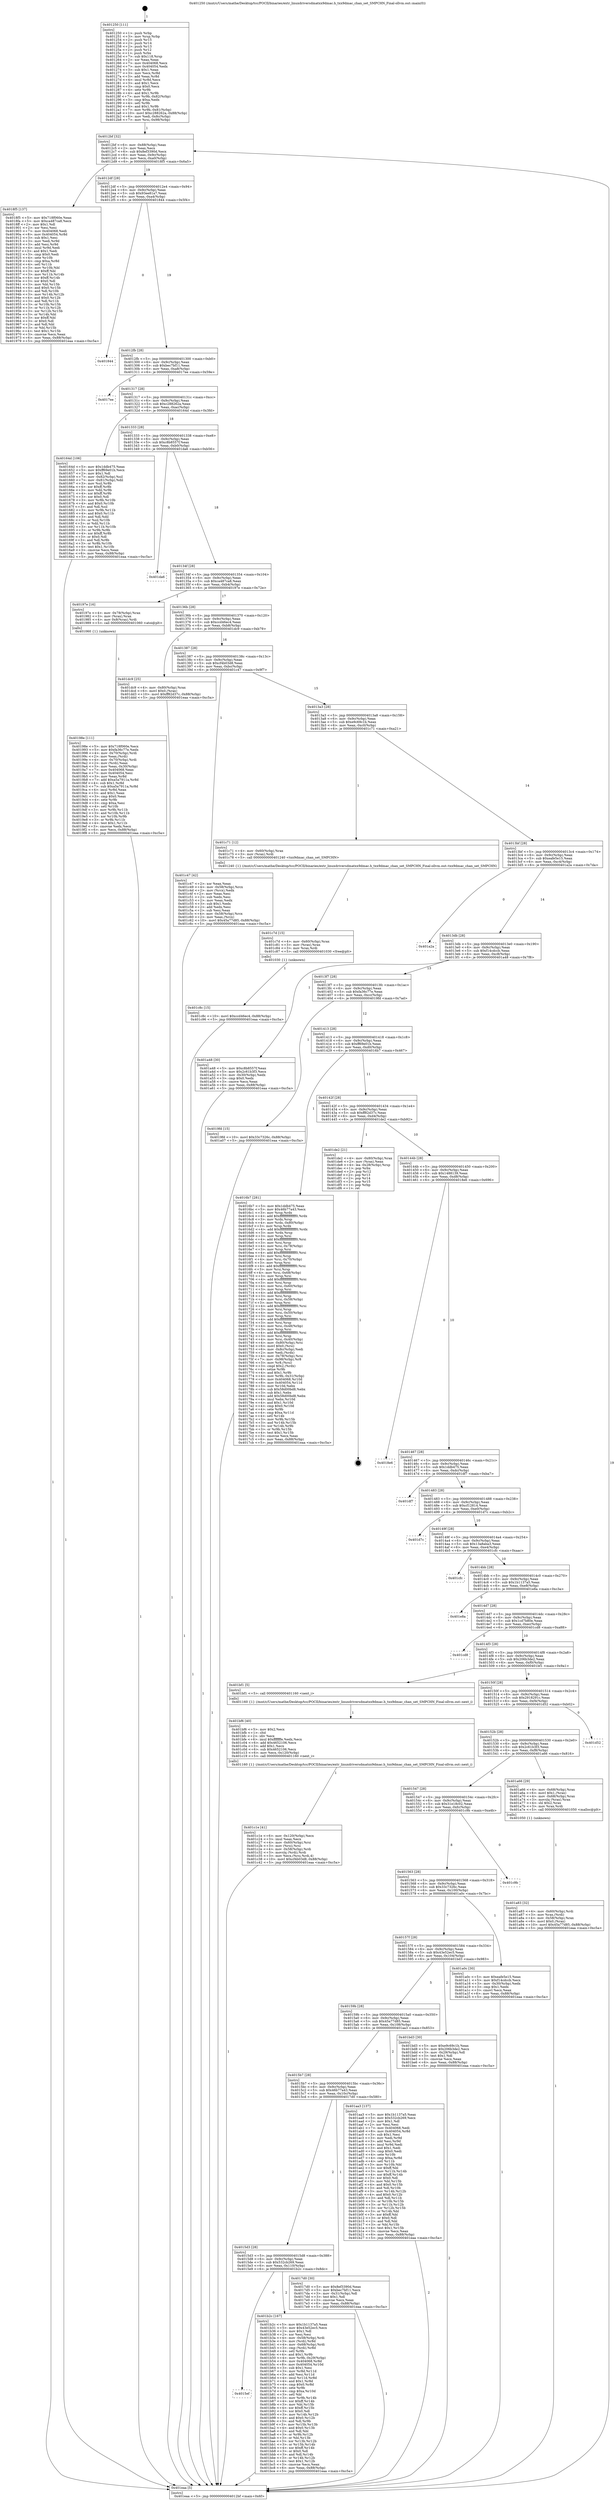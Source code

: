 digraph "0x401250" {
  label = "0x401250 (/mnt/c/Users/mathe/Desktop/tcc/POCII/binaries/extr_linuxdriversdmatxx9dmac.h_txx9dmac_chan_set_SMPCHN_Final-ollvm.out::main(0))"
  labelloc = "t"
  node[shape=record]

  Entry [label="",width=0.3,height=0.3,shape=circle,fillcolor=black,style=filled]
  "0x4012bf" [label="{
     0x4012bf [32]\l
     | [instrs]\l
     &nbsp;&nbsp;0x4012bf \<+6\>: mov -0x88(%rbp),%eax\l
     &nbsp;&nbsp;0x4012c5 \<+2\>: mov %eax,%ecx\l
     &nbsp;&nbsp;0x4012c7 \<+6\>: sub $0x8ef3390d,%ecx\l
     &nbsp;&nbsp;0x4012cd \<+6\>: mov %eax,-0x9c(%rbp)\l
     &nbsp;&nbsp;0x4012d3 \<+6\>: mov %ecx,-0xa0(%rbp)\l
     &nbsp;&nbsp;0x4012d9 \<+6\>: je 00000000004018f5 \<main+0x6a5\>\l
  }"]
  "0x4018f5" [label="{
     0x4018f5 [137]\l
     | [instrs]\l
     &nbsp;&nbsp;0x4018f5 \<+5\>: mov $0x718f060e,%eax\l
     &nbsp;&nbsp;0x4018fa \<+5\>: mov $0xca487ca8,%ecx\l
     &nbsp;&nbsp;0x4018ff \<+2\>: mov $0x1,%dl\l
     &nbsp;&nbsp;0x401901 \<+2\>: xor %esi,%esi\l
     &nbsp;&nbsp;0x401903 \<+7\>: mov 0x404068,%edi\l
     &nbsp;&nbsp;0x40190a \<+8\>: mov 0x404054,%r8d\l
     &nbsp;&nbsp;0x401912 \<+3\>: sub $0x1,%esi\l
     &nbsp;&nbsp;0x401915 \<+3\>: mov %edi,%r9d\l
     &nbsp;&nbsp;0x401918 \<+3\>: add %esi,%r9d\l
     &nbsp;&nbsp;0x40191b \<+4\>: imul %r9d,%edi\l
     &nbsp;&nbsp;0x40191f \<+3\>: and $0x1,%edi\l
     &nbsp;&nbsp;0x401922 \<+3\>: cmp $0x0,%edi\l
     &nbsp;&nbsp;0x401925 \<+4\>: sete %r10b\l
     &nbsp;&nbsp;0x401929 \<+4\>: cmp $0xa,%r8d\l
     &nbsp;&nbsp;0x40192d \<+4\>: setl %r11b\l
     &nbsp;&nbsp;0x401931 \<+3\>: mov %r10b,%bl\l
     &nbsp;&nbsp;0x401934 \<+3\>: xor $0xff,%bl\l
     &nbsp;&nbsp;0x401937 \<+3\>: mov %r11b,%r14b\l
     &nbsp;&nbsp;0x40193a \<+4\>: xor $0xff,%r14b\l
     &nbsp;&nbsp;0x40193e \<+3\>: xor $0x0,%dl\l
     &nbsp;&nbsp;0x401941 \<+3\>: mov %bl,%r15b\l
     &nbsp;&nbsp;0x401944 \<+4\>: and $0x0,%r15b\l
     &nbsp;&nbsp;0x401948 \<+3\>: and %dl,%r10b\l
     &nbsp;&nbsp;0x40194b \<+3\>: mov %r14b,%r12b\l
     &nbsp;&nbsp;0x40194e \<+4\>: and $0x0,%r12b\l
     &nbsp;&nbsp;0x401952 \<+3\>: and %dl,%r11b\l
     &nbsp;&nbsp;0x401955 \<+3\>: or %r10b,%r15b\l
     &nbsp;&nbsp;0x401958 \<+3\>: or %r11b,%r12b\l
     &nbsp;&nbsp;0x40195b \<+3\>: xor %r12b,%r15b\l
     &nbsp;&nbsp;0x40195e \<+3\>: or %r14b,%bl\l
     &nbsp;&nbsp;0x401961 \<+3\>: xor $0xff,%bl\l
     &nbsp;&nbsp;0x401964 \<+3\>: or $0x0,%dl\l
     &nbsp;&nbsp;0x401967 \<+2\>: and %dl,%bl\l
     &nbsp;&nbsp;0x401969 \<+3\>: or %bl,%r15b\l
     &nbsp;&nbsp;0x40196c \<+4\>: test $0x1,%r15b\l
     &nbsp;&nbsp;0x401970 \<+3\>: cmovne %ecx,%eax\l
     &nbsp;&nbsp;0x401973 \<+6\>: mov %eax,-0x88(%rbp)\l
     &nbsp;&nbsp;0x401979 \<+5\>: jmp 0000000000401eaa \<main+0xc5a\>\l
  }"]
  "0x4012df" [label="{
     0x4012df [28]\l
     | [instrs]\l
     &nbsp;&nbsp;0x4012df \<+5\>: jmp 00000000004012e4 \<main+0x94\>\l
     &nbsp;&nbsp;0x4012e4 \<+6\>: mov -0x9c(%rbp),%eax\l
     &nbsp;&nbsp;0x4012ea \<+5\>: sub $0x93ee81a7,%eax\l
     &nbsp;&nbsp;0x4012ef \<+6\>: mov %eax,-0xa4(%rbp)\l
     &nbsp;&nbsp;0x4012f5 \<+6\>: je 0000000000401844 \<main+0x5f4\>\l
  }"]
  Exit [label="",width=0.3,height=0.3,shape=circle,fillcolor=black,style=filled,peripheries=2]
  "0x401844" [label="{
     0x401844\l
  }", style=dashed]
  "0x4012fb" [label="{
     0x4012fb [28]\l
     | [instrs]\l
     &nbsp;&nbsp;0x4012fb \<+5\>: jmp 0000000000401300 \<main+0xb0\>\l
     &nbsp;&nbsp;0x401300 \<+6\>: mov -0x9c(%rbp),%eax\l
     &nbsp;&nbsp;0x401306 \<+5\>: sub $0xbec7bf11,%eax\l
     &nbsp;&nbsp;0x40130b \<+6\>: mov %eax,-0xa8(%rbp)\l
     &nbsp;&nbsp;0x401311 \<+6\>: je 00000000004017ee \<main+0x59e\>\l
  }"]
  "0x401c8c" [label="{
     0x401c8c [15]\l
     | [instrs]\l
     &nbsp;&nbsp;0x401c8c \<+10\>: movl $0xccd46ec4,-0x88(%rbp)\l
     &nbsp;&nbsp;0x401c96 \<+5\>: jmp 0000000000401eaa \<main+0xc5a\>\l
  }"]
  "0x4017ee" [label="{
     0x4017ee\l
  }", style=dashed]
  "0x401317" [label="{
     0x401317 [28]\l
     | [instrs]\l
     &nbsp;&nbsp;0x401317 \<+5\>: jmp 000000000040131c \<main+0xcc\>\l
     &nbsp;&nbsp;0x40131c \<+6\>: mov -0x9c(%rbp),%eax\l
     &nbsp;&nbsp;0x401322 \<+5\>: sub $0xc288262a,%eax\l
     &nbsp;&nbsp;0x401327 \<+6\>: mov %eax,-0xac(%rbp)\l
     &nbsp;&nbsp;0x40132d \<+6\>: je 000000000040164d \<main+0x3fd\>\l
  }"]
  "0x401c7d" [label="{
     0x401c7d [15]\l
     | [instrs]\l
     &nbsp;&nbsp;0x401c7d \<+4\>: mov -0x60(%rbp),%rax\l
     &nbsp;&nbsp;0x401c81 \<+3\>: mov (%rax),%rax\l
     &nbsp;&nbsp;0x401c84 \<+3\>: mov %rax,%rdi\l
     &nbsp;&nbsp;0x401c87 \<+5\>: call 0000000000401030 \<free@plt\>\l
     | [calls]\l
     &nbsp;&nbsp;0x401030 \{1\} (unknown)\l
  }"]
  "0x40164d" [label="{
     0x40164d [106]\l
     | [instrs]\l
     &nbsp;&nbsp;0x40164d \<+5\>: mov $0x1ddb475,%eax\l
     &nbsp;&nbsp;0x401652 \<+5\>: mov $0xff69e01b,%ecx\l
     &nbsp;&nbsp;0x401657 \<+2\>: mov $0x1,%dl\l
     &nbsp;&nbsp;0x401659 \<+7\>: mov -0x82(%rbp),%sil\l
     &nbsp;&nbsp;0x401660 \<+7\>: mov -0x81(%rbp),%dil\l
     &nbsp;&nbsp;0x401667 \<+3\>: mov %sil,%r8b\l
     &nbsp;&nbsp;0x40166a \<+4\>: xor $0xff,%r8b\l
     &nbsp;&nbsp;0x40166e \<+3\>: mov %dil,%r9b\l
     &nbsp;&nbsp;0x401671 \<+4\>: xor $0xff,%r9b\l
     &nbsp;&nbsp;0x401675 \<+3\>: xor $0x0,%dl\l
     &nbsp;&nbsp;0x401678 \<+3\>: mov %r8b,%r10b\l
     &nbsp;&nbsp;0x40167b \<+4\>: and $0x0,%r10b\l
     &nbsp;&nbsp;0x40167f \<+3\>: and %dl,%sil\l
     &nbsp;&nbsp;0x401682 \<+3\>: mov %r9b,%r11b\l
     &nbsp;&nbsp;0x401685 \<+4\>: and $0x0,%r11b\l
     &nbsp;&nbsp;0x401689 \<+3\>: and %dl,%dil\l
     &nbsp;&nbsp;0x40168c \<+3\>: or %sil,%r10b\l
     &nbsp;&nbsp;0x40168f \<+3\>: or %dil,%r11b\l
     &nbsp;&nbsp;0x401692 \<+3\>: xor %r11b,%r10b\l
     &nbsp;&nbsp;0x401695 \<+3\>: or %r9b,%r8b\l
     &nbsp;&nbsp;0x401698 \<+4\>: xor $0xff,%r8b\l
     &nbsp;&nbsp;0x40169c \<+3\>: or $0x0,%dl\l
     &nbsp;&nbsp;0x40169f \<+3\>: and %dl,%r8b\l
     &nbsp;&nbsp;0x4016a2 \<+3\>: or %r8b,%r10b\l
     &nbsp;&nbsp;0x4016a5 \<+4\>: test $0x1,%r10b\l
     &nbsp;&nbsp;0x4016a9 \<+3\>: cmovne %ecx,%eax\l
     &nbsp;&nbsp;0x4016ac \<+6\>: mov %eax,-0x88(%rbp)\l
     &nbsp;&nbsp;0x4016b2 \<+5\>: jmp 0000000000401eaa \<main+0xc5a\>\l
  }"]
  "0x401333" [label="{
     0x401333 [28]\l
     | [instrs]\l
     &nbsp;&nbsp;0x401333 \<+5\>: jmp 0000000000401338 \<main+0xe8\>\l
     &nbsp;&nbsp;0x401338 \<+6\>: mov -0x9c(%rbp),%eax\l
     &nbsp;&nbsp;0x40133e \<+5\>: sub $0xc8b8557f,%eax\l
     &nbsp;&nbsp;0x401343 \<+6\>: mov %eax,-0xb0(%rbp)\l
     &nbsp;&nbsp;0x401349 \<+6\>: je 0000000000401da6 \<main+0xb56\>\l
  }"]
  "0x401eaa" [label="{
     0x401eaa [5]\l
     | [instrs]\l
     &nbsp;&nbsp;0x401eaa \<+5\>: jmp 00000000004012bf \<main+0x6f\>\l
  }"]
  "0x401250" [label="{
     0x401250 [111]\l
     | [instrs]\l
     &nbsp;&nbsp;0x401250 \<+1\>: push %rbp\l
     &nbsp;&nbsp;0x401251 \<+3\>: mov %rsp,%rbp\l
     &nbsp;&nbsp;0x401254 \<+2\>: push %r15\l
     &nbsp;&nbsp;0x401256 \<+2\>: push %r14\l
     &nbsp;&nbsp;0x401258 \<+2\>: push %r13\l
     &nbsp;&nbsp;0x40125a \<+2\>: push %r12\l
     &nbsp;&nbsp;0x40125c \<+1\>: push %rbx\l
     &nbsp;&nbsp;0x40125d \<+7\>: sub $0x118,%rsp\l
     &nbsp;&nbsp;0x401264 \<+2\>: xor %eax,%eax\l
     &nbsp;&nbsp;0x401266 \<+7\>: mov 0x404068,%ecx\l
     &nbsp;&nbsp;0x40126d \<+7\>: mov 0x404054,%edx\l
     &nbsp;&nbsp;0x401274 \<+3\>: sub $0x1,%eax\l
     &nbsp;&nbsp;0x401277 \<+3\>: mov %ecx,%r8d\l
     &nbsp;&nbsp;0x40127a \<+3\>: add %eax,%r8d\l
     &nbsp;&nbsp;0x40127d \<+4\>: imul %r8d,%ecx\l
     &nbsp;&nbsp;0x401281 \<+3\>: and $0x1,%ecx\l
     &nbsp;&nbsp;0x401284 \<+3\>: cmp $0x0,%ecx\l
     &nbsp;&nbsp;0x401287 \<+4\>: sete %r9b\l
     &nbsp;&nbsp;0x40128b \<+4\>: and $0x1,%r9b\l
     &nbsp;&nbsp;0x40128f \<+7\>: mov %r9b,-0x82(%rbp)\l
     &nbsp;&nbsp;0x401296 \<+3\>: cmp $0xa,%edx\l
     &nbsp;&nbsp;0x401299 \<+4\>: setl %r9b\l
     &nbsp;&nbsp;0x40129d \<+4\>: and $0x1,%r9b\l
     &nbsp;&nbsp;0x4012a1 \<+7\>: mov %r9b,-0x81(%rbp)\l
     &nbsp;&nbsp;0x4012a8 \<+10\>: movl $0xc288262a,-0x88(%rbp)\l
     &nbsp;&nbsp;0x4012b2 \<+6\>: mov %edi,-0x8c(%rbp)\l
     &nbsp;&nbsp;0x4012b8 \<+7\>: mov %rsi,-0x98(%rbp)\l
  }"]
  "0x401c1e" [label="{
     0x401c1e [41]\l
     | [instrs]\l
     &nbsp;&nbsp;0x401c1e \<+6\>: mov -0x120(%rbp),%ecx\l
     &nbsp;&nbsp;0x401c24 \<+3\>: imul %eax,%ecx\l
     &nbsp;&nbsp;0x401c27 \<+4\>: mov -0x60(%rbp),%rsi\l
     &nbsp;&nbsp;0x401c2b \<+3\>: mov (%rsi),%rsi\l
     &nbsp;&nbsp;0x401c2e \<+4\>: mov -0x58(%rbp),%rdi\l
     &nbsp;&nbsp;0x401c32 \<+3\>: movslq (%rdi),%rdi\l
     &nbsp;&nbsp;0x401c35 \<+3\>: mov %ecx,(%rsi,%rdi,4)\l
     &nbsp;&nbsp;0x401c38 \<+10\>: movl $0xcf4b03d8,-0x88(%rbp)\l
     &nbsp;&nbsp;0x401c42 \<+5\>: jmp 0000000000401eaa \<main+0xc5a\>\l
  }"]
  "0x401da6" [label="{
     0x401da6\l
  }", style=dashed]
  "0x40134f" [label="{
     0x40134f [28]\l
     | [instrs]\l
     &nbsp;&nbsp;0x40134f \<+5\>: jmp 0000000000401354 \<main+0x104\>\l
     &nbsp;&nbsp;0x401354 \<+6\>: mov -0x9c(%rbp),%eax\l
     &nbsp;&nbsp;0x40135a \<+5\>: sub $0xca487ca8,%eax\l
     &nbsp;&nbsp;0x40135f \<+6\>: mov %eax,-0xb4(%rbp)\l
     &nbsp;&nbsp;0x401365 \<+6\>: je 000000000040197e \<main+0x72e\>\l
  }"]
  "0x401bf6" [label="{
     0x401bf6 [40]\l
     | [instrs]\l
     &nbsp;&nbsp;0x401bf6 \<+5\>: mov $0x2,%ecx\l
     &nbsp;&nbsp;0x401bfb \<+1\>: cltd\l
     &nbsp;&nbsp;0x401bfc \<+2\>: idiv %ecx\l
     &nbsp;&nbsp;0x401bfe \<+6\>: imul $0xfffffffe,%edx,%ecx\l
     &nbsp;&nbsp;0x401c04 \<+6\>: add $0x4652106,%ecx\l
     &nbsp;&nbsp;0x401c0a \<+3\>: add $0x1,%ecx\l
     &nbsp;&nbsp;0x401c0d \<+6\>: sub $0x4652106,%ecx\l
     &nbsp;&nbsp;0x401c13 \<+6\>: mov %ecx,-0x120(%rbp)\l
     &nbsp;&nbsp;0x401c19 \<+5\>: call 0000000000401160 \<next_i\>\l
     | [calls]\l
     &nbsp;&nbsp;0x401160 \{1\} (/mnt/c/Users/mathe/Desktop/tcc/POCII/binaries/extr_linuxdriversdmatxx9dmac.h_txx9dmac_chan_set_SMPCHN_Final-ollvm.out::next_i)\l
  }"]
  "0x40197e" [label="{
     0x40197e [16]\l
     | [instrs]\l
     &nbsp;&nbsp;0x40197e \<+4\>: mov -0x78(%rbp),%rax\l
     &nbsp;&nbsp;0x401982 \<+3\>: mov (%rax),%rax\l
     &nbsp;&nbsp;0x401985 \<+4\>: mov 0x8(%rax),%rdi\l
     &nbsp;&nbsp;0x401989 \<+5\>: call 0000000000401060 \<atoi@plt\>\l
     | [calls]\l
     &nbsp;&nbsp;0x401060 \{1\} (unknown)\l
  }"]
  "0x40136b" [label="{
     0x40136b [28]\l
     | [instrs]\l
     &nbsp;&nbsp;0x40136b \<+5\>: jmp 0000000000401370 \<main+0x120\>\l
     &nbsp;&nbsp;0x401370 \<+6\>: mov -0x9c(%rbp),%eax\l
     &nbsp;&nbsp;0x401376 \<+5\>: sub $0xccd46ec4,%eax\l
     &nbsp;&nbsp;0x40137b \<+6\>: mov %eax,-0xb8(%rbp)\l
     &nbsp;&nbsp;0x401381 \<+6\>: je 0000000000401dc9 \<main+0xb79\>\l
  }"]
  "0x4015ef" [label="{
     0x4015ef\l
  }", style=dashed]
  "0x401dc9" [label="{
     0x401dc9 [25]\l
     | [instrs]\l
     &nbsp;&nbsp;0x401dc9 \<+4\>: mov -0x80(%rbp),%rax\l
     &nbsp;&nbsp;0x401dcd \<+6\>: movl $0x0,(%rax)\l
     &nbsp;&nbsp;0x401dd3 \<+10\>: movl $0xff82d37c,-0x88(%rbp)\l
     &nbsp;&nbsp;0x401ddd \<+5\>: jmp 0000000000401eaa \<main+0xc5a\>\l
  }"]
  "0x401387" [label="{
     0x401387 [28]\l
     | [instrs]\l
     &nbsp;&nbsp;0x401387 \<+5\>: jmp 000000000040138c \<main+0x13c\>\l
     &nbsp;&nbsp;0x40138c \<+6\>: mov -0x9c(%rbp),%eax\l
     &nbsp;&nbsp;0x401392 \<+5\>: sub $0xcf4b03d8,%eax\l
     &nbsp;&nbsp;0x401397 \<+6\>: mov %eax,-0xbc(%rbp)\l
     &nbsp;&nbsp;0x40139d \<+6\>: je 0000000000401c47 \<main+0x9f7\>\l
  }"]
  "0x401b2c" [label="{
     0x401b2c [167]\l
     | [instrs]\l
     &nbsp;&nbsp;0x401b2c \<+5\>: mov $0x1b1137a5,%eax\l
     &nbsp;&nbsp;0x401b31 \<+5\>: mov $0x43e52ec5,%ecx\l
     &nbsp;&nbsp;0x401b36 \<+2\>: mov $0x1,%dl\l
     &nbsp;&nbsp;0x401b38 \<+2\>: xor %esi,%esi\l
     &nbsp;&nbsp;0x401b3a \<+4\>: mov -0x58(%rbp),%rdi\l
     &nbsp;&nbsp;0x401b3e \<+3\>: mov (%rdi),%r8d\l
     &nbsp;&nbsp;0x401b41 \<+4\>: mov -0x68(%rbp),%rdi\l
     &nbsp;&nbsp;0x401b45 \<+3\>: cmp (%rdi),%r8d\l
     &nbsp;&nbsp;0x401b48 \<+4\>: setl %r9b\l
     &nbsp;&nbsp;0x401b4c \<+4\>: and $0x1,%r9b\l
     &nbsp;&nbsp;0x401b50 \<+4\>: mov %r9b,-0x29(%rbp)\l
     &nbsp;&nbsp;0x401b54 \<+8\>: mov 0x404068,%r8d\l
     &nbsp;&nbsp;0x401b5c \<+8\>: mov 0x404054,%r10d\l
     &nbsp;&nbsp;0x401b64 \<+3\>: sub $0x1,%esi\l
     &nbsp;&nbsp;0x401b67 \<+3\>: mov %r8d,%r11d\l
     &nbsp;&nbsp;0x401b6a \<+3\>: add %esi,%r11d\l
     &nbsp;&nbsp;0x401b6d \<+4\>: imul %r11d,%r8d\l
     &nbsp;&nbsp;0x401b71 \<+4\>: and $0x1,%r8d\l
     &nbsp;&nbsp;0x401b75 \<+4\>: cmp $0x0,%r8d\l
     &nbsp;&nbsp;0x401b79 \<+4\>: sete %r9b\l
     &nbsp;&nbsp;0x401b7d \<+4\>: cmp $0xa,%r10d\l
     &nbsp;&nbsp;0x401b81 \<+3\>: setl %bl\l
     &nbsp;&nbsp;0x401b84 \<+3\>: mov %r9b,%r14b\l
     &nbsp;&nbsp;0x401b87 \<+4\>: xor $0xff,%r14b\l
     &nbsp;&nbsp;0x401b8b \<+3\>: mov %bl,%r15b\l
     &nbsp;&nbsp;0x401b8e \<+4\>: xor $0xff,%r15b\l
     &nbsp;&nbsp;0x401b92 \<+3\>: xor $0x0,%dl\l
     &nbsp;&nbsp;0x401b95 \<+3\>: mov %r14b,%r12b\l
     &nbsp;&nbsp;0x401b98 \<+4\>: and $0x0,%r12b\l
     &nbsp;&nbsp;0x401b9c \<+3\>: and %dl,%r9b\l
     &nbsp;&nbsp;0x401b9f \<+3\>: mov %r15b,%r13b\l
     &nbsp;&nbsp;0x401ba2 \<+4\>: and $0x0,%r13b\l
     &nbsp;&nbsp;0x401ba6 \<+2\>: and %dl,%bl\l
     &nbsp;&nbsp;0x401ba8 \<+3\>: or %r9b,%r12b\l
     &nbsp;&nbsp;0x401bab \<+3\>: or %bl,%r13b\l
     &nbsp;&nbsp;0x401bae \<+3\>: xor %r13b,%r12b\l
     &nbsp;&nbsp;0x401bb1 \<+3\>: or %r15b,%r14b\l
     &nbsp;&nbsp;0x401bb4 \<+4\>: xor $0xff,%r14b\l
     &nbsp;&nbsp;0x401bb8 \<+3\>: or $0x0,%dl\l
     &nbsp;&nbsp;0x401bbb \<+3\>: and %dl,%r14b\l
     &nbsp;&nbsp;0x401bbe \<+3\>: or %r14b,%r12b\l
     &nbsp;&nbsp;0x401bc1 \<+4\>: test $0x1,%r12b\l
     &nbsp;&nbsp;0x401bc5 \<+3\>: cmovne %ecx,%eax\l
     &nbsp;&nbsp;0x401bc8 \<+6\>: mov %eax,-0x88(%rbp)\l
     &nbsp;&nbsp;0x401bce \<+5\>: jmp 0000000000401eaa \<main+0xc5a\>\l
  }"]
  "0x401c47" [label="{
     0x401c47 [42]\l
     | [instrs]\l
     &nbsp;&nbsp;0x401c47 \<+2\>: xor %eax,%eax\l
     &nbsp;&nbsp;0x401c49 \<+4\>: mov -0x58(%rbp),%rcx\l
     &nbsp;&nbsp;0x401c4d \<+2\>: mov (%rcx),%edx\l
     &nbsp;&nbsp;0x401c4f \<+2\>: mov %eax,%esi\l
     &nbsp;&nbsp;0x401c51 \<+2\>: sub %edx,%esi\l
     &nbsp;&nbsp;0x401c53 \<+2\>: mov %eax,%edx\l
     &nbsp;&nbsp;0x401c55 \<+3\>: sub $0x1,%edx\l
     &nbsp;&nbsp;0x401c58 \<+2\>: add %edx,%esi\l
     &nbsp;&nbsp;0x401c5a \<+2\>: sub %esi,%eax\l
     &nbsp;&nbsp;0x401c5c \<+4\>: mov -0x58(%rbp),%rcx\l
     &nbsp;&nbsp;0x401c60 \<+2\>: mov %eax,(%rcx)\l
     &nbsp;&nbsp;0x401c62 \<+10\>: movl $0x45a77d85,-0x88(%rbp)\l
     &nbsp;&nbsp;0x401c6c \<+5\>: jmp 0000000000401eaa \<main+0xc5a\>\l
  }"]
  "0x4013a3" [label="{
     0x4013a3 [28]\l
     | [instrs]\l
     &nbsp;&nbsp;0x4013a3 \<+5\>: jmp 00000000004013a8 \<main+0x158\>\l
     &nbsp;&nbsp;0x4013a8 \<+6\>: mov -0x9c(%rbp),%eax\l
     &nbsp;&nbsp;0x4013ae \<+5\>: sub $0xe9c69c1b,%eax\l
     &nbsp;&nbsp;0x4013b3 \<+6\>: mov %eax,-0xc0(%rbp)\l
     &nbsp;&nbsp;0x4013b9 \<+6\>: je 0000000000401c71 \<main+0xa21\>\l
  }"]
  "0x401a83" [label="{
     0x401a83 [32]\l
     | [instrs]\l
     &nbsp;&nbsp;0x401a83 \<+4\>: mov -0x60(%rbp),%rdi\l
     &nbsp;&nbsp;0x401a87 \<+3\>: mov %rax,(%rdi)\l
     &nbsp;&nbsp;0x401a8a \<+4\>: mov -0x58(%rbp),%rax\l
     &nbsp;&nbsp;0x401a8e \<+6\>: movl $0x0,(%rax)\l
     &nbsp;&nbsp;0x401a94 \<+10\>: movl $0x45a77d85,-0x88(%rbp)\l
     &nbsp;&nbsp;0x401a9e \<+5\>: jmp 0000000000401eaa \<main+0xc5a\>\l
  }"]
  "0x401c71" [label="{
     0x401c71 [12]\l
     | [instrs]\l
     &nbsp;&nbsp;0x401c71 \<+4\>: mov -0x60(%rbp),%rax\l
     &nbsp;&nbsp;0x401c75 \<+3\>: mov (%rax),%rdi\l
     &nbsp;&nbsp;0x401c78 \<+5\>: call 0000000000401240 \<txx9dmac_chan_set_SMPCHN\>\l
     | [calls]\l
     &nbsp;&nbsp;0x401240 \{1\} (/mnt/c/Users/mathe/Desktop/tcc/POCII/binaries/extr_linuxdriversdmatxx9dmac.h_txx9dmac_chan_set_SMPCHN_Final-ollvm.out::txx9dmac_chan_set_SMPCHN)\l
  }"]
  "0x4013bf" [label="{
     0x4013bf [28]\l
     | [instrs]\l
     &nbsp;&nbsp;0x4013bf \<+5\>: jmp 00000000004013c4 \<main+0x174\>\l
     &nbsp;&nbsp;0x4013c4 \<+6\>: mov -0x9c(%rbp),%eax\l
     &nbsp;&nbsp;0x4013ca \<+5\>: sub $0xeafe5e15,%eax\l
     &nbsp;&nbsp;0x4013cf \<+6\>: mov %eax,-0xc4(%rbp)\l
     &nbsp;&nbsp;0x4013d5 \<+6\>: je 0000000000401a2a \<main+0x7da\>\l
  }"]
  "0x40198e" [label="{
     0x40198e [111]\l
     | [instrs]\l
     &nbsp;&nbsp;0x40198e \<+5\>: mov $0x718f060e,%ecx\l
     &nbsp;&nbsp;0x401993 \<+5\>: mov $0xfa36c77e,%edx\l
     &nbsp;&nbsp;0x401998 \<+4\>: mov -0x70(%rbp),%rdi\l
     &nbsp;&nbsp;0x40199c \<+2\>: mov %eax,(%rdi)\l
     &nbsp;&nbsp;0x40199e \<+4\>: mov -0x70(%rbp),%rdi\l
     &nbsp;&nbsp;0x4019a2 \<+2\>: mov (%rdi),%eax\l
     &nbsp;&nbsp;0x4019a4 \<+3\>: mov %eax,-0x30(%rbp)\l
     &nbsp;&nbsp;0x4019a7 \<+7\>: mov 0x404068,%eax\l
     &nbsp;&nbsp;0x4019ae \<+7\>: mov 0x404054,%esi\l
     &nbsp;&nbsp;0x4019b5 \<+3\>: mov %eax,%r8d\l
     &nbsp;&nbsp;0x4019b8 \<+7\>: add $0xa5a7911a,%r8d\l
     &nbsp;&nbsp;0x4019bf \<+4\>: sub $0x1,%r8d\l
     &nbsp;&nbsp;0x4019c3 \<+7\>: sub $0xa5a7911a,%r8d\l
     &nbsp;&nbsp;0x4019ca \<+4\>: imul %r8d,%eax\l
     &nbsp;&nbsp;0x4019ce \<+3\>: and $0x1,%eax\l
     &nbsp;&nbsp;0x4019d1 \<+3\>: cmp $0x0,%eax\l
     &nbsp;&nbsp;0x4019d4 \<+4\>: sete %r9b\l
     &nbsp;&nbsp;0x4019d8 \<+3\>: cmp $0xa,%esi\l
     &nbsp;&nbsp;0x4019db \<+4\>: setl %r10b\l
     &nbsp;&nbsp;0x4019df \<+3\>: mov %r9b,%r11b\l
     &nbsp;&nbsp;0x4019e2 \<+3\>: and %r10b,%r11b\l
     &nbsp;&nbsp;0x4019e5 \<+3\>: xor %r10b,%r9b\l
     &nbsp;&nbsp;0x4019e8 \<+3\>: or %r9b,%r11b\l
     &nbsp;&nbsp;0x4019eb \<+4\>: test $0x1,%r11b\l
     &nbsp;&nbsp;0x4019ef \<+3\>: cmovne %edx,%ecx\l
     &nbsp;&nbsp;0x4019f2 \<+6\>: mov %ecx,-0x88(%rbp)\l
     &nbsp;&nbsp;0x4019f8 \<+5\>: jmp 0000000000401eaa \<main+0xc5a\>\l
  }"]
  "0x401a2a" [label="{
     0x401a2a\l
  }", style=dashed]
  "0x4013db" [label="{
     0x4013db [28]\l
     | [instrs]\l
     &nbsp;&nbsp;0x4013db \<+5\>: jmp 00000000004013e0 \<main+0x190\>\l
     &nbsp;&nbsp;0x4013e0 \<+6\>: mov -0x9c(%rbp),%eax\l
     &nbsp;&nbsp;0x4013e6 \<+5\>: sub $0xf14cdccb,%eax\l
     &nbsp;&nbsp;0x4013eb \<+6\>: mov %eax,-0xc8(%rbp)\l
     &nbsp;&nbsp;0x4013f1 \<+6\>: je 0000000000401a48 \<main+0x7f8\>\l
  }"]
  "0x4015d3" [label="{
     0x4015d3 [28]\l
     | [instrs]\l
     &nbsp;&nbsp;0x4015d3 \<+5\>: jmp 00000000004015d8 \<main+0x388\>\l
     &nbsp;&nbsp;0x4015d8 \<+6\>: mov -0x9c(%rbp),%eax\l
     &nbsp;&nbsp;0x4015de \<+5\>: sub $0x532cb269,%eax\l
     &nbsp;&nbsp;0x4015e3 \<+6\>: mov %eax,-0x110(%rbp)\l
     &nbsp;&nbsp;0x4015e9 \<+6\>: je 0000000000401b2c \<main+0x8dc\>\l
  }"]
  "0x401a48" [label="{
     0x401a48 [30]\l
     | [instrs]\l
     &nbsp;&nbsp;0x401a48 \<+5\>: mov $0xc8b8557f,%eax\l
     &nbsp;&nbsp;0x401a4d \<+5\>: mov $0x2c61b3f3,%ecx\l
     &nbsp;&nbsp;0x401a52 \<+3\>: mov -0x30(%rbp),%edx\l
     &nbsp;&nbsp;0x401a55 \<+3\>: cmp $0x0,%edx\l
     &nbsp;&nbsp;0x401a58 \<+3\>: cmove %ecx,%eax\l
     &nbsp;&nbsp;0x401a5b \<+6\>: mov %eax,-0x88(%rbp)\l
     &nbsp;&nbsp;0x401a61 \<+5\>: jmp 0000000000401eaa \<main+0xc5a\>\l
  }"]
  "0x4013f7" [label="{
     0x4013f7 [28]\l
     | [instrs]\l
     &nbsp;&nbsp;0x4013f7 \<+5\>: jmp 00000000004013fc \<main+0x1ac\>\l
     &nbsp;&nbsp;0x4013fc \<+6\>: mov -0x9c(%rbp),%eax\l
     &nbsp;&nbsp;0x401402 \<+5\>: sub $0xfa36c77e,%eax\l
     &nbsp;&nbsp;0x401407 \<+6\>: mov %eax,-0xcc(%rbp)\l
     &nbsp;&nbsp;0x40140d \<+6\>: je 00000000004019fd \<main+0x7ad\>\l
  }"]
  "0x4017d0" [label="{
     0x4017d0 [30]\l
     | [instrs]\l
     &nbsp;&nbsp;0x4017d0 \<+5\>: mov $0x8ef3390d,%eax\l
     &nbsp;&nbsp;0x4017d5 \<+5\>: mov $0xbec7bf11,%ecx\l
     &nbsp;&nbsp;0x4017da \<+3\>: mov -0x31(%rbp),%dl\l
     &nbsp;&nbsp;0x4017dd \<+3\>: test $0x1,%dl\l
     &nbsp;&nbsp;0x4017e0 \<+3\>: cmovne %ecx,%eax\l
     &nbsp;&nbsp;0x4017e3 \<+6\>: mov %eax,-0x88(%rbp)\l
     &nbsp;&nbsp;0x4017e9 \<+5\>: jmp 0000000000401eaa \<main+0xc5a\>\l
  }"]
  "0x4019fd" [label="{
     0x4019fd [15]\l
     | [instrs]\l
     &nbsp;&nbsp;0x4019fd \<+10\>: movl $0x33c7326c,-0x88(%rbp)\l
     &nbsp;&nbsp;0x401a07 \<+5\>: jmp 0000000000401eaa \<main+0xc5a\>\l
  }"]
  "0x401413" [label="{
     0x401413 [28]\l
     | [instrs]\l
     &nbsp;&nbsp;0x401413 \<+5\>: jmp 0000000000401418 \<main+0x1c8\>\l
     &nbsp;&nbsp;0x401418 \<+6\>: mov -0x9c(%rbp),%eax\l
     &nbsp;&nbsp;0x40141e \<+5\>: sub $0xff69e01b,%eax\l
     &nbsp;&nbsp;0x401423 \<+6\>: mov %eax,-0xd0(%rbp)\l
     &nbsp;&nbsp;0x401429 \<+6\>: je 00000000004016b7 \<main+0x467\>\l
  }"]
  "0x4015b7" [label="{
     0x4015b7 [28]\l
     | [instrs]\l
     &nbsp;&nbsp;0x4015b7 \<+5\>: jmp 00000000004015bc \<main+0x36c\>\l
     &nbsp;&nbsp;0x4015bc \<+6\>: mov -0x9c(%rbp),%eax\l
     &nbsp;&nbsp;0x4015c2 \<+5\>: sub $0x46b77a43,%eax\l
     &nbsp;&nbsp;0x4015c7 \<+6\>: mov %eax,-0x10c(%rbp)\l
     &nbsp;&nbsp;0x4015cd \<+6\>: je 00000000004017d0 \<main+0x580\>\l
  }"]
  "0x4016b7" [label="{
     0x4016b7 [281]\l
     | [instrs]\l
     &nbsp;&nbsp;0x4016b7 \<+5\>: mov $0x1ddb475,%eax\l
     &nbsp;&nbsp;0x4016bc \<+5\>: mov $0x46b77a43,%ecx\l
     &nbsp;&nbsp;0x4016c1 \<+3\>: mov %rsp,%rdx\l
     &nbsp;&nbsp;0x4016c4 \<+4\>: add $0xfffffffffffffff0,%rdx\l
     &nbsp;&nbsp;0x4016c8 \<+3\>: mov %rdx,%rsp\l
     &nbsp;&nbsp;0x4016cb \<+4\>: mov %rdx,-0x80(%rbp)\l
     &nbsp;&nbsp;0x4016cf \<+3\>: mov %rsp,%rdx\l
     &nbsp;&nbsp;0x4016d2 \<+4\>: add $0xfffffffffffffff0,%rdx\l
     &nbsp;&nbsp;0x4016d6 \<+3\>: mov %rdx,%rsp\l
     &nbsp;&nbsp;0x4016d9 \<+3\>: mov %rsp,%rsi\l
     &nbsp;&nbsp;0x4016dc \<+4\>: add $0xfffffffffffffff0,%rsi\l
     &nbsp;&nbsp;0x4016e0 \<+3\>: mov %rsi,%rsp\l
     &nbsp;&nbsp;0x4016e3 \<+4\>: mov %rsi,-0x78(%rbp)\l
     &nbsp;&nbsp;0x4016e7 \<+3\>: mov %rsp,%rsi\l
     &nbsp;&nbsp;0x4016ea \<+4\>: add $0xfffffffffffffff0,%rsi\l
     &nbsp;&nbsp;0x4016ee \<+3\>: mov %rsi,%rsp\l
     &nbsp;&nbsp;0x4016f1 \<+4\>: mov %rsi,-0x70(%rbp)\l
     &nbsp;&nbsp;0x4016f5 \<+3\>: mov %rsp,%rsi\l
     &nbsp;&nbsp;0x4016f8 \<+4\>: add $0xfffffffffffffff0,%rsi\l
     &nbsp;&nbsp;0x4016fc \<+3\>: mov %rsi,%rsp\l
     &nbsp;&nbsp;0x4016ff \<+4\>: mov %rsi,-0x68(%rbp)\l
     &nbsp;&nbsp;0x401703 \<+3\>: mov %rsp,%rsi\l
     &nbsp;&nbsp;0x401706 \<+4\>: add $0xfffffffffffffff0,%rsi\l
     &nbsp;&nbsp;0x40170a \<+3\>: mov %rsi,%rsp\l
     &nbsp;&nbsp;0x40170d \<+4\>: mov %rsi,-0x60(%rbp)\l
     &nbsp;&nbsp;0x401711 \<+3\>: mov %rsp,%rsi\l
     &nbsp;&nbsp;0x401714 \<+4\>: add $0xfffffffffffffff0,%rsi\l
     &nbsp;&nbsp;0x401718 \<+3\>: mov %rsi,%rsp\l
     &nbsp;&nbsp;0x40171b \<+4\>: mov %rsi,-0x58(%rbp)\l
     &nbsp;&nbsp;0x40171f \<+3\>: mov %rsp,%rsi\l
     &nbsp;&nbsp;0x401722 \<+4\>: add $0xfffffffffffffff0,%rsi\l
     &nbsp;&nbsp;0x401726 \<+3\>: mov %rsi,%rsp\l
     &nbsp;&nbsp;0x401729 \<+4\>: mov %rsi,-0x50(%rbp)\l
     &nbsp;&nbsp;0x40172d \<+3\>: mov %rsp,%rsi\l
     &nbsp;&nbsp;0x401730 \<+4\>: add $0xfffffffffffffff0,%rsi\l
     &nbsp;&nbsp;0x401734 \<+3\>: mov %rsi,%rsp\l
     &nbsp;&nbsp;0x401737 \<+4\>: mov %rsi,-0x48(%rbp)\l
     &nbsp;&nbsp;0x40173b \<+3\>: mov %rsp,%rsi\l
     &nbsp;&nbsp;0x40173e \<+4\>: add $0xfffffffffffffff0,%rsi\l
     &nbsp;&nbsp;0x401742 \<+3\>: mov %rsi,%rsp\l
     &nbsp;&nbsp;0x401745 \<+4\>: mov %rsi,-0x40(%rbp)\l
     &nbsp;&nbsp;0x401749 \<+4\>: mov -0x80(%rbp),%rsi\l
     &nbsp;&nbsp;0x40174d \<+6\>: movl $0x0,(%rsi)\l
     &nbsp;&nbsp;0x401753 \<+6\>: mov -0x8c(%rbp),%edi\l
     &nbsp;&nbsp;0x401759 \<+2\>: mov %edi,(%rdx)\l
     &nbsp;&nbsp;0x40175b \<+4\>: mov -0x78(%rbp),%rsi\l
     &nbsp;&nbsp;0x40175f \<+7\>: mov -0x98(%rbp),%r8\l
     &nbsp;&nbsp;0x401766 \<+3\>: mov %r8,(%rsi)\l
     &nbsp;&nbsp;0x401769 \<+3\>: cmpl $0x2,(%rdx)\l
     &nbsp;&nbsp;0x40176c \<+4\>: setne %r9b\l
     &nbsp;&nbsp;0x401770 \<+4\>: and $0x1,%r9b\l
     &nbsp;&nbsp;0x401774 \<+4\>: mov %r9b,-0x31(%rbp)\l
     &nbsp;&nbsp;0x401778 \<+8\>: mov 0x404068,%r10d\l
     &nbsp;&nbsp;0x401780 \<+8\>: mov 0x404054,%r11d\l
     &nbsp;&nbsp;0x401788 \<+3\>: mov %r10d,%ebx\l
     &nbsp;&nbsp;0x40178b \<+6\>: sub $0x58d00bd8,%ebx\l
     &nbsp;&nbsp;0x401791 \<+3\>: sub $0x1,%ebx\l
     &nbsp;&nbsp;0x401794 \<+6\>: add $0x58d00bd8,%ebx\l
     &nbsp;&nbsp;0x40179a \<+4\>: imul %ebx,%r10d\l
     &nbsp;&nbsp;0x40179e \<+4\>: and $0x1,%r10d\l
     &nbsp;&nbsp;0x4017a2 \<+4\>: cmp $0x0,%r10d\l
     &nbsp;&nbsp;0x4017a6 \<+4\>: sete %r9b\l
     &nbsp;&nbsp;0x4017aa \<+4\>: cmp $0xa,%r11d\l
     &nbsp;&nbsp;0x4017ae \<+4\>: setl %r14b\l
     &nbsp;&nbsp;0x4017b2 \<+3\>: mov %r9b,%r15b\l
     &nbsp;&nbsp;0x4017b5 \<+3\>: and %r14b,%r15b\l
     &nbsp;&nbsp;0x4017b8 \<+3\>: xor %r14b,%r9b\l
     &nbsp;&nbsp;0x4017bb \<+3\>: or %r9b,%r15b\l
     &nbsp;&nbsp;0x4017be \<+4\>: test $0x1,%r15b\l
     &nbsp;&nbsp;0x4017c2 \<+3\>: cmovne %ecx,%eax\l
     &nbsp;&nbsp;0x4017c5 \<+6\>: mov %eax,-0x88(%rbp)\l
     &nbsp;&nbsp;0x4017cb \<+5\>: jmp 0000000000401eaa \<main+0xc5a\>\l
  }"]
  "0x40142f" [label="{
     0x40142f [28]\l
     | [instrs]\l
     &nbsp;&nbsp;0x40142f \<+5\>: jmp 0000000000401434 \<main+0x1e4\>\l
     &nbsp;&nbsp;0x401434 \<+6\>: mov -0x9c(%rbp),%eax\l
     &nbsp;&nbsp;0x40143a \<+5\>: sub $0xff82d37c,%eax\l
     &nbsp;&nbsp;0x40143f \<+6\>: mov %eax,-0xd4(%rbp)\l
     &nbsp;&nbsp;0x401445 \<+6\>: je 0000000000401de2 \<main+0xb92\>\l
  }"]
  "0x401aa3" [label="{
     0x401aa3 [137]\l
     | [instrs]\l
     &nbsp;&nbsp;0x401aa3 \<+5\>: mov $0x1b1137a5,%eax\l
     &nbsp;&nbsp;0x401aa8 \<+5\>: mov $0x532cb269,%ecx\l
     &nbsp;&nbsp;0x401aad \<+2\>: mov $0x1,%dl\l
     &nbsp;&nbsp;0x401aaf \<+2\>: xor %esi,%esi\l
     &nbsp;&nbsp;0x401ab1 \<+7\>: mov 0x404068,%edi\l
     &nbsp;&nbsp;0x401ab8 \<+8\>: mov 0x404054,%r8d\l
     &nbsp;&nbsp;0x401ac0 \<+3\>: sub $0x1,%esi\l
     &nbsp;&nbsp;0x401ac3 \<+3\>: mov %edi,%r9d\l
     &nbsp;&nbsp;0x401ac6 \<+3\>: add %esi,%r9d\l
     &nbsp;&nbsp;0x401ac9 \<+4\>: imul %r9d,%edi\l
     &nbsp;&nbsp;0x401acd \<+3\>: and $0x1,%edi\l
     &nbsp;&nbsp;0x401ad0 \<+3\>: cmp $0x0,%edi\l
     &nbsp;&nbsp;0x401ad3 \<+4\>: sete %r10b\l
     &nbsp;&nbsp;0x401ad7 \<+4\>: cmp $0xa,%r8d\l
     &nbsp;&nbsp;0x401adb \<+4\>: setl %r11b\l
     &nbsp;&nbsp;0x401adf \<+3\>: mov %r10b,%bl\l
     &nbsp;&nbsp;0x401ae2 \<+3\>: xor $0xff,%bl\l
     &nbsp;&nbsp;0x401ae5 \<+3\>: mov %r11b,%r14b\l
     &nbsp;&nbsp;0x401ae8 \<+4\>: xor $0xff,%r14b\l
     &nbsp;&nbsp;0x401aec \<+3\>: xor $0x0,%dl\l
     &nbsp;&nbsp;0x401aef \<+3\>: mov %bl,%r15b\l
     &nbsp;&nbsp;0x401af2 \<+4\>: and $0x0,%r15b\l
     &nbsp;&nbsp;0x401af6 \<+3\>: and %dl,%r10b\l
     &nbsp;&nbsp;0x401af9 \<+3\>: mov %r14b,%r12b\l
     &nbsp;&nbsp;0x401afc \<+4\>: and $0x0,%r12b\l
     &nbsp;&nbsp;0x401b00 \<+3\>: and %dl,%r11b\l
     &nbsp;&nbsp;0x401b03 \<+3\>: or %r10b,%r15b\l
     &nbsp;&nbsp;0x401b06 \<+3\>: or %r11b,%r12b\l
     &nbsp;&nbsp;0x401b09 \<+3\>: xor %r12b,%r15b\l
     &nbsp;&nbsp;0x401b0c \<+3\>: or %r14b,%bl\l
     &nbsp;&nbsp;0x401b0f \<+3\>: xor $0xff,%bl\l
     &nbsp;&nbsp;0x401b12 \<+3\>: or $0x0,%dl\l
     &nbsp;&nbsp;0x401b15 \<+2\>: and %dl,%bl\l
     &nbsp;&nbsp;0x401b17 \<+3\>: or %bl,%r15b\l
     &nbsp;&nbsp;0x401b1a \<+4\>: test $0x1,%r15b\l
     &nbsp;&nbsp;0x401b1e \<+3\>: cmovne %ecx,%eax\l
     &nbsp;&nbsp;0x401b21 \<+6\>: mov %eax,-0x88(%rbp)\l
     &nbsp;&nbsp;0x401b27 \<+5\>: jmp 0000000000401eaa \<main+0xc5a\>\l
  }"]
  "0x40159b" [label="{
     0x40159b [28]\l
     | [instrs]\l
     &nbsp;&nbsp;0x40159b \<+5\>: jmp 00000000004015a0 \<main+0x350\>\l
     &nbsp;&nbsp;0x4015a0 \<+6\>: mov -0x9c(%rbp),%eax\l
     &nbsp;&nbsp;0x4015a6 \<+5\>: sub $0x45a77d85,%eax\l
     &nbsp;&nbsp;0x4015ab \<+6\>: mov %eax,-0x108(%rbp)\l
     &nbsp;&nbsp;0x4015b1 \<+6\>: je 0000000000401aa3 \<main+0x853\>\l
  }"]
  "0x401de2" [label="{
     0x401de2 [21]\l
     | [instrs]\l
     &nbsp;&nbsp;0x401de2 \<+4\>: mov -0x80(%rbp),%rax\l
     &nbsp;&nbsp;0x401de6 \<+2\>: mov (%rax),%eax\l
     &nbsp;&nbsp;0x401de8 \<+4\>: lea -0x28(%rbp),%rsp\l
     &nbsp;&nbsp;0x401dec \<+1\>: pop %rbx\l
     &nbsp;&nbsp;0x401ded \<+2\>: pop %r12\l
     &nbsp;&nbsp;0x401def \<+2\>: pop %r13\l
     &nbsp;&nbsp;0x401df1 \<+2\>: pop %r14\l
     &nbsp;&nbsp;0x401df3 \<+2\>: pop %r15\l
     &nbsp;&nbsp;0x401df5 \<+1\>: pop %rbp\l
     &nbsp;&nbsp;0x401df6 \<+1\>: ret\l
  }"]
  "0x40144b" [label="{
     0x40144b [28]\l
     | [instrs]\l
     &nbsp;&nbsp;0x40144b \<+5\>: jmp 0000000000401450 \<main+0x200\>\l
     &nbsp;&nbsp;0x401450 \<+6\>: mov -0x9c(%rbp),%eax\l
     &nbsp;&nbsp;0x401456 \<+5\>: sub $0x1488139,%eax\l
     &nbsp;&nbsp;0x40145b \<+6\>: mov %eax,-0xd8(%rbp)\l
     &nbsp;&nbsp;0x401461 \<+6\>: je 00000000004018e6 \<main+0x696\>\l
  }"]
  "0x401bd3" [label="{
     0x401bd3 [30]\l
     | [instrs]\l
     &nbsp;&nbsp;0x401bd3 \<+5\>: mov $0xe9c69c1b,%eax\l
     &nbsp;&nbsp;0x401bd8 \<+5\>: mov $0x206b3de2,%ecx\l
     &nbsp;&nbsp;0x401bdd \<+3\>: mov -0x29(%rbp),%dl\l
     &nbsp;&nbsp;0x401be0 \<+3\>: test $0x1,%dl\l
     &nbsp;&nbsp;0x401be3 \<+3\>: cmovne %ecx,%eax\l
     &nbsp;&nbsp;0x401be6 \<+6\>: mov %eax,-0x88(%rbp)\l
     &nbsp;&nbsp;0x401bec \<+5\>: jmp 0000000000401eaa \<main+0xc5a\>\l
  }"]
  "0x4018e6" [label="{
     0x4018e6\l
  }", style=dashed]
  "0x401467" [label="{
     0x401467 [28]\l
     | [instrs]\l
     &nbsp;&nbsp;0x401467 \<+5\>: jmp 000000000040146c \<main+0x21c\>\l
     &nbsp;&nbsp;0x40146c \<+6\>: mov -0x9c(%rbp),%eax\l
     &nbsp;&nbsp;0x401472 \<+5\>: sub $0x1ddb475,%eax\l
     &nbsp;&nbsp;0x401477 \<+6\>: mov %eax,-0xdc(%rbp)\l
     &nbsp;&nbsp;0x40147d \<+6\>: je 0000000000401df7 \<main+0xba7\>\l
  }"]
  "0x40157f" [label="{
     0x40157f [28]\l
     | [instrs]\l
     &nbsp;&nbsp;0x40157f \<+5\>: jmp 0000000000401584 \<main+0x334\>\l
     &nbsp;&nbsp;0x401584 \<+6\>: mov -0x9c(%rbp),%eax\l
     &nbsp;&nbsp;0x40158a \<+5\>: sub $0x43e52ec5,%eax\l
     &nbsp;&nbsp;0x40158f \<+6\>: mov %eax,-0x104(%rbp)\l
     &nbsp;&nbsp;0x401595 \<+6\>: je 0000000000401bd3 \<main+0x983\>\l
  }"]
  "0x401df7" [label="{
     0x401df7\l
  }", style=dashed]
  "0x401483" [label="{
     0x401483 [28]\l
     | [instrs]\l
     &nbsp;&nbsp;0x401483 \<+5\>: jmp 0000000000401488 \<main+0x238\>\l
     &nbsp;&nbsp;0x401488 \<+6\>: mov -0x9c(%rbp),%eax\l
     &nbsp;&nbsp;0x40148e \<+5\>: sub $0xcf12814,%eax\l
     &nbsp;&nbsp;0x401493 \<+6\>: mov %eax,-0xe0(%rbp)\l
     &nbsp;&nbsp;0x401499 \<+6\>: je 0000000000401d7c \<main+0xb2c\>\l
  }"]
  "0x401a0c" [label="{
     0x401a0c [30]\l
     | [instrs]\l
     &nbsp;&nbsp;0x401a0c \<+5\>: mov $0xeafe5e15,%eax\l
     &nbsp;&nbsp;0x401a11 \<+5\>: mov $0xf14cdccb,%ecx\l
     &nbsp;&nbsp;0x401a16 \<+3\>: mov -0x30(%rbp),%edx\l
     &nbsp;&nbsp;0x401a19 \<+3\>: cmp $0x1,%edx\l
     &nbsp;&nbsp;0x401a1c \<+3\>: cmovl %ecx,%eax\l
     &nbsp;&nbsp;0x401a1f \<+6\>: mov %eax,-0x88(%rbp)\l
     &nbsp;&nbsp;0x401a25 \<+5\>: jmp 0000000000401eaa \<main+0xc5a\>\l
  }"]
  "0x401d7c" [label="{
     0x401d7c\l
  }", style=dashed]
  "0x40149f" [label="{
     0x40149f [28]\l
     | [instrs]\l
     &nbsp;&nbsp;0x40149f \<+5\>: jmp 00000000004014a4 \<main+0x254\>\l
     &nbsp;&nbsp;0x4014a4 \<+6\>: mov -0x9c(%rbp),%eax\l
     &nbsp;&nbsp;0x4014aa \<+5\>: sub $0x13a8aba3,%eax\l
     &nbsp;&nbsp;0x4014af \<+6\>: mov %eax,-0xe4(%rbp)\l
     &nbsp;&nbsp;0x4014b5 \<+6\>: je 0000000000401cfc \<main+0xaac\>\l
  }"]
  "0x401563" [label="{
     0x401563 [28]\l
     | [instrs]\l
     &nbsp;&nbsp;0x401563 \<+5\>: jmp 0000000000401568 \<main+0x318\>\l
     &nbsp;&nbsp;0x401568 \<+6\>: mov -0x9c(%rbp),%eax\l
     &nbsp;&nbsp;0x40156e \<+5\>: sub $0x33c7326c,%eax\l
     &nbsp;&nbsp;0x401573 \<+6\>: mov %eax,-0x100(%rbp)\l
     &nbsp;&nbsp;0x401579 \<+6\>: je 0000000000401a0c \<main+0x7bc\>\l
  }"]
  "0x401cfc" [label="{
     0x401cfc\l
  }", style=dashed]
  "0x4014bb" [label="{
     0x4014bb [28]\l
     | [instrs]\l
     &nbsp;&nbsp;0x4014bb \<+5\>: jmp 00000000004014c0 \<main+0x270\>\l
     &nbsp;&nbsp;0x4014c0 \<+6\>: mov -0x9c(%rbp),%eax\l
     &nbsp;&nbsp;0x4014c6 \<+5\>: sub $0x1b1137a5,%eax\l
     &nbsp;&nbsp;0x4014cb \<+6\>: mov %eax,-0xe8(%rbp)\l
     &nbsp;&nbsp;0x4014d1 \<+6\>: je 0000000000401e8a \<main+0xc3a\>\l
  }"]
  "0x401c9b" [label="{
     0x401c9b\l
  }", style=dashed]
  "0x401e8a" [label="{
     0x401e8a\l
  }", style=dashed]
  "0x4014d7" [label="{
     0x4014d7 [28]\l
     | [instrs]\l
     &nbsp;&nbsp;0x4014d7 \<+5\>: jmp 00000000004014dc \<main+0x28c\>\l
     &nbsp;&nbsp;0x4014dc \<+6\>: mov -0x9c(%rbp),%eax\l
     &nbsp;&nbsp;0x4014e2 \<+5\>: sub $0x1cd7b80e,%eax\l
     &nbsp;&nbsp;0x4014e7 \<+6\>: mov %eax,-0xec(%rbp)\l
     &nbsp;&nbsp;0x4014ed \<+6\>: je 0000000000401cd8 \<main+0xa88\>\l
  }"]
  "0x401547" [label="{
     0x401547 [28]\l
     | [instrs]\l
     &nbsp;&nbsp;0x401547 \<+5\>: jmp 000000000040154c \<main+0x2fc\>\l
     &nbsp;&nbsp;0x40154c \<+6\>: mov -0x9c(%rbp),%eax\l
     &nbsp;&nbsp;0x401552 \<+5\>: sub $0x31e18c02,%eax\l
     &nbsp;&nbsp;0x401557 \<+6\>: mov %eax,-0xfc(%rbp)\l
     &nbsp;&nbsp;0x40155d \<+6\>: je 0000000000401c9b \<main+0xa4b\>\l
  }"]
  "0x401cd8" [label="{
     0x401cd8\l
  }", style=dashed]
  "0x4014f3" [label="{
     0x4014f3 [28]\l
     | [instrs]\l
     &nbsp;&nbsp;0x4014f3 \<+5\>: jmp 00000000004014f8 \<main+0x2a8\>\l
     &nbsp;&nbsp;0x4014f8 \<+6\>: mov -0x9c(%rbp),%eax\l
     &nbsp;&nbsp;0x4014fe \<+5\>: sub $0x206b3de2,%eax\l
     &nbsp;&nbsp;0x401503 \<+6\>: mov %eax,-0xf0(%rbp)\l
     &nbsp;&nbsp;0x401509 \<+6\>: je 0000000000401bf1 \<main+0x9a1\>\l
  }"]
  "0x401a66" [label="{
     0x401a66 [29]\l
     | [instrs]\l
     &nbsp;&nbsp;0x401a66 \<+4\>: mov -0x68(%rbp),%rax\l
     &nbsp;&nbsp;0x401a6a \<+6\>: movl $0x1,(%rax)\l
     &nbsp;&nbsp;0x401a70 \<+4\>: mov -0x68(%rbp),%rax\l
     &nbsp;&nbsp;0x401a74 \<+3\>: movslq (%rax),%rax\l
     &nbsp;&nbsp;0x401a77 \<+4\>: shl $0x2,%rax\l
     &nbsp;&nbsp;0x401a7b \<+3\>: mov %rax,%rdi\l
     &nbsp;&nbsp;0x401a7e \<+5\>: call 0000000000401050 \<malloc@plt\>\l
     | [calls]\l
     &nbsp;&nbsp;0x401050 \{1\} (unknown)\l
  }"]
  "0x401bf1" [label="{
     0x401bf1 [5]\l
     | [instrs]\l
     &nbsp;&nbsp;0x401bf1 \<+5\>: call 0000000000401160 \<next_i\>\l
     | [calls]\l
     &nbsp;&nbsp;0x401160 \{1\} (/mnt/c/Users/mathe/Desktop/tcc/POCII/binaries/extr_linuxdriversdmatxx9dmac.h_txx9dmac_chan_set_SMPCHN_Final-ollvm.out::next_i)\l
  }"]
  "0x40150f" [label="{
     0x40150f [28]\l
     | [instrs]\l
     &nbsp;&nbsp;0x40150f \<+5\>: jmp 0000000000401514 \<main+0x2c4\>\l
     &nbsp;&nbsp;0x401514 \<+6\>: mov -0x9c(%rbp),%eax\l
     &nbsp;&nbsp;0x40151a \<+5\>: sub $0x2918291c,%eax\l
     &nbsp;&nbsp;0x40151f \<+6\>: mov %eax,-0xf4(%rbp)\l
     &nbsp;&nbsp;0x401525 \<+6\>: je 0000000000401d52 \<main+0xb02\>\l
  }"]
  "0x40152b" [label="{
     0x40152b [28]\l
     | [instrs]\l
     &nbsp;&nbsp;0x40152b \<+5\>: jmp 0000000000401530 \<main+0x2e0\>\l
     &nbsp;&nbsp;0x401530 \<+6\>: mov -0x9c(%rbp),%eax\l
     &nbsp;&nbsp;0x401536 \<+5\>: sub $0x2c61b3f3,%eax\l
     &nbsp;&nbsp;0x40153b \<+6\>: mov %eax,-0xf8(%rbp)\l
     &nbsp;&nbsp;0x401541 \<+6\>: je 0000000000401a66 \<main+0x816\>\l
  }"]
  "0x401d52" [label="{
     0x401d52\l
  }", style=dashed]
  Entry -> "0x401250" [label=" 1"]
  "0x4012bf" -> "0x4018f5" [label=" 1"]
  "0x4012bf" -> "0x4012df" [label=" 19"]
  "0x401de2" -> Exit [label=" 1"]
  "0x4012df" -> "0x401844" [label=" 0"]
  "0x4012df" -> "0x4012fb" [label=" 19"]
  "0x401dc9" -> "0x401eaa" [label=" 1"]
  "0x4012fb" -> "0x4017ee" [label=" 0"]
  "0x4012fb" -> "0x401317" [label=" 19"]
  "0x401c8c" -> "0x401eaa" [label=" 1"]
  "0x401317" -> "0x40164d" [label=" 1"]
  "0x401317" -> "0x401333" [label=" 18"]
  "0x40164d" -> "0x401eaa" [label=" 1"]
  "0x401250" -> "0x4012bf" [label=" 1"]
  "0x401eaa" -> "0x4012bf" [label=" 19"]
  "0x401c7d" -> "0x401c8c" [label=" 1"]
  "0x401333" -> "0x401da6" [label=" 0"]
  "0x401333" -> "0x40134f" [label=" 18"]
  "0x401c71" -> "0x401c7d" [label=" 1"]
  "0x40134f" -> "0x40197e" [label=" 1"]
  "0x40134f" -> "0x40136b" [label=" 17"]
  "0x401c47" -> "0x401eaa" [label=" 1"]
  "0x40136b" -> "0x401dc9" [label=" 1"]
  "0x40136b" -> "0x401387" [label=" 16"]
  "0x401c1e" -> "0x401eaa" [label=" 1"]
  "0x401387" -> "0x401c47" [label=" 1"]
  "0x401387" -> "0x4013a3" [label=" 15"]
  "0x401bf6" -> "0x401c1e" [label=" 1"]
  "0x4013a3" -> "0x401c71" [label=" 1"]
  "0x4013a3" -> "0x4013bf" [label=" 14"]
  "0x401bd3" -> "0x401eaa" [label=" 2"]
  "0x4013bf" -> "0x401a2a" [label=" 0"]
  "0x4013bf" -> "0x4013db" [label=" 14"]
  "0x401b2c" -> "0x401eaa" [label=" 2"]
  "0x4013db" -> "0x401a48" [label=" 1"]
  "0x4013db" -> "0x4013f7" [label=" 13"]
  "0x4015d3" -> "0x4015ef" [label=" 0"]
  "0x4013f7" -> "0x4019fd" [label=" 1"]
  "0x4013f7" -> "0x401413" [label=" 12"]
  "0x4015d3" -> "0x401b2c" [label=" 2"]
  "0x401413" -> "0x4016b7" [label=" 1"]
  "0x401413" -> "0x40142f" [label=" 11"]
  "0x401aa3" -> "0x401eaa" [label=" 2"]
  "0x4016b7" -> "0x401eaa" [label=" 1"]
  "0x401a83" -> "0x401eaa" [label=" 1"]
  "0x40142f" -> "0x401de2" [label=" 1"]
  "0x40142f" -> "0x40144b" [label=" 10"]
  "0x401a48" -> "0x401eaa" [label=" 1"]
  "0x40144b" -> "0x4018e6" [label=" 0"]
  "0x40144b" -> "0x401467" [label=" 10"]
  "0x401a0c" -> "0x401eaa" [label=" 1"]
  "0x401467" -> "0x401df7" [label=" 0"]
  "0x401467" -> "0x401483" [label=" 10"]
  "0x40198e" -> "0x401eaa" [label=" 1"]
  "0x401483" -> "0x401d7c" [label=" 0"]
  "0x401483" -> "0x40149f" [label=" 10"]
  "0x40197e" -> "0x40198e" [label=" 1"]
  "0x40149f" -> "0x401cfc" [label=" 0"]
  "0x40149f" -> "0x4014bb" [label=" 10"]
  "0x4017d0" -> "0x401eaa" [label=" 1"]
  "0x4014bb" -> "0x401e8a" [label=" 0"]
  "0x4014bb" -> "0x4014d7" [label=" 10"]
  "0x4015b7" -> "0x4015d3" [label=" 2"]
  "0x4014d7" -> "0x401cd8" [label=" 0"]
  "0x4014d7" -> "0x4014f3" [label=" 10"]
  "0x401bf1" -> "0x401bf6" [label=" 1"]
  "0x4014f3" -> "0x401bf1" [label=" 1"]
  "0x4014f3" -> "0x40150f" [label=" 9"]
  "0x40159b" -> "0x4015b7" [label=" 3"]
  "0x40150f" -> "0x401d52" [label=" 0"]
  "0x40150f" -> "0x40152b" [label=" 9"]
  "0x40159b" -> "0x401aa3" [label=" 2"]
  "0x40152b" -> "0x401a66" [label=" 1"]
  "0x40152b" -> "0x401547" [label=" 8"]
  "0x4015b7" -> "0x4017d0" [label=" 1"]
  "0x401547" -> "0x401c9b" [label=" 0"]
  "0x401547" -> "0x401563" [label=" 8"]
  "0x4018f5" -> "0x401eaa" [label=" 1"]
  "0x401563" -> "0x401a0c" [label=" 1"]
  "0x401563" -> "0x40157f" [label=" 7"]
  "0x4019fd" -> "0x401eaa" [label=" 1"]
  "0x40157f" -> "0x401bd3" [label=" 2"]
  "0x40157f" -> "0x40159b" [label=" 5"]
  "0x401a66" -> "0x401a83" [label=" 1"]
}
